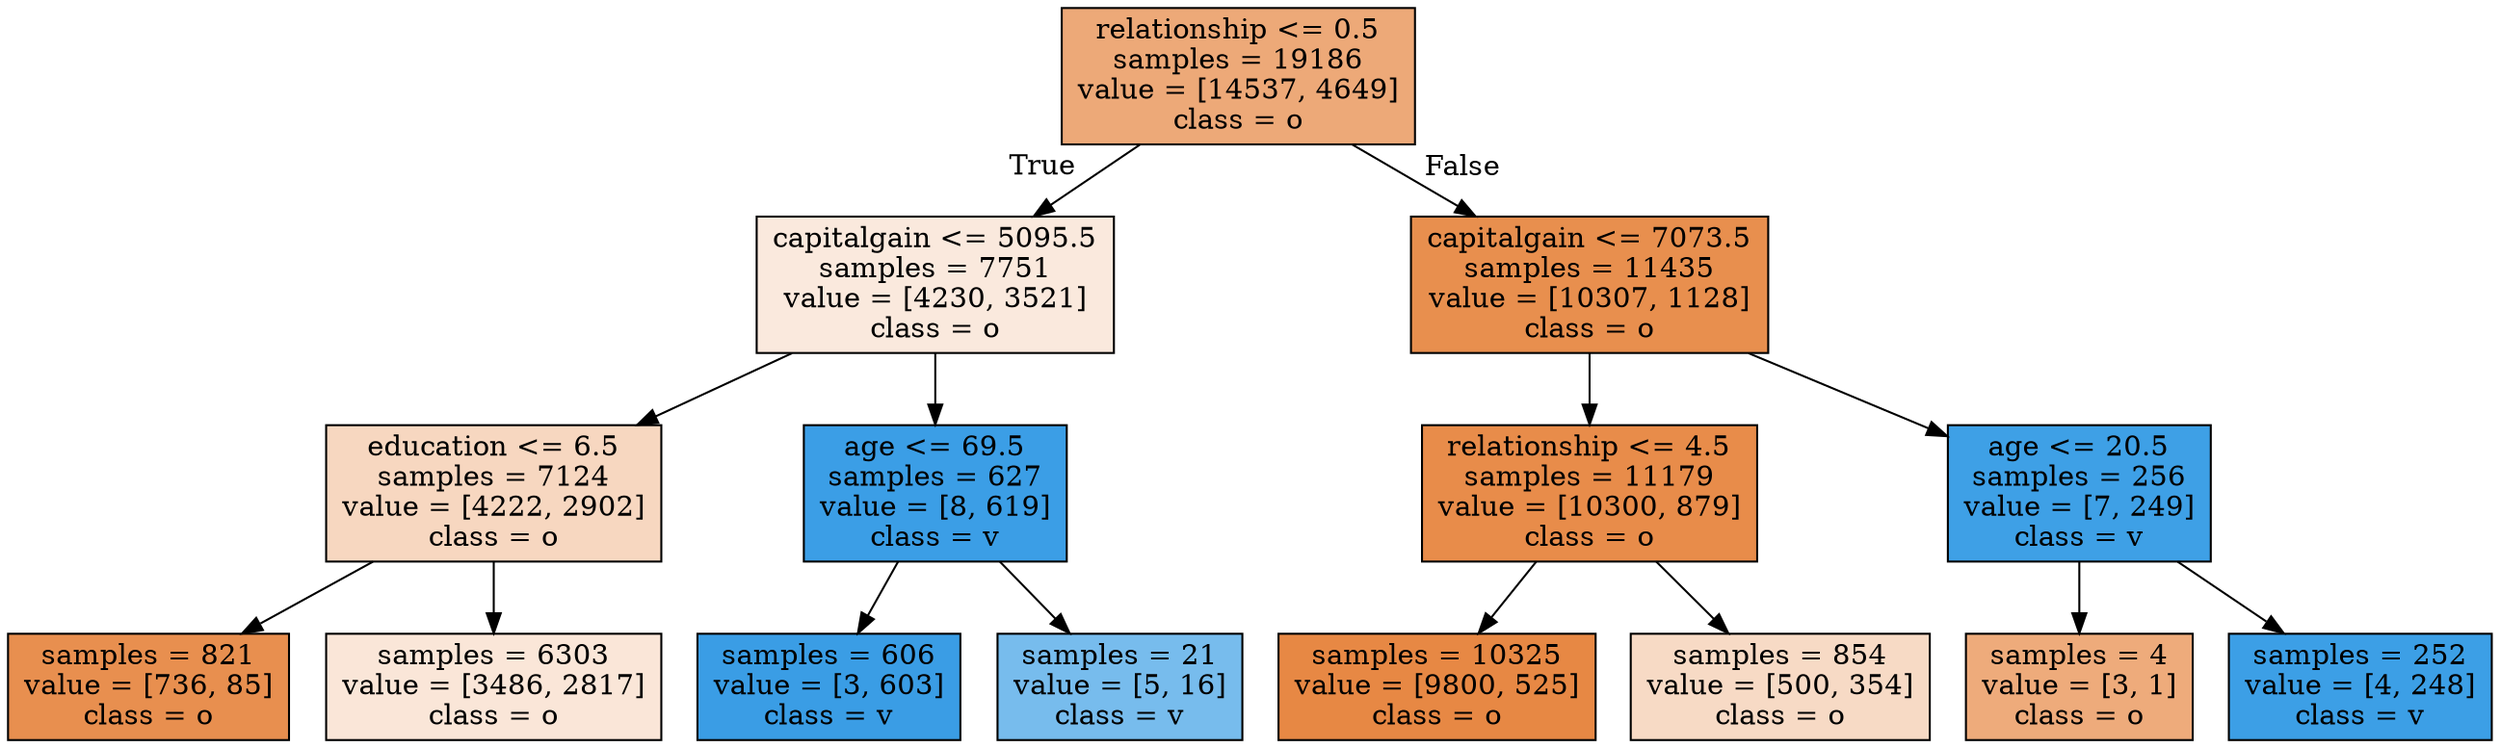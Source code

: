 digraph Tree {
node [shape=box, style="filled", color="black"] ;
0 [label="relationship <= 0.5\nsamples = 19186\nvalue = [14537, 4649]\nclass = o", fillcolor="#e58139ad"] ;
1 [label="capitalgain <= 5095.5\nsamples = 7751\nvalue = [4230, 3521]\nclass = o", fillcolor="#e581392b"] ;
0 -> 1 [labeldistance=2.5, labelangle=45, headlabel="True"] ;
2 [label="education <= 6.5\nsamples = 7124\nvalue = [4222, 2902]\nclass = o", fillcolor="#e5813950"] ;
1 -> 2 ;
3 [label="samples = 821\nvalue = [736, 85]\nclass = o", fillcolor="#e58139e2"] ;
2 -> 3 ;
4 [label="samples = 6303\nvalue = [3486, 2817]\nclass = o", fillcolor="#e5813931"] ;
2 -> 4 ;
5 [label="age <= 69.5\nsamples = 627\nvalue = [8, 619]\nclass = v", fillcolor="#399de5fc"] ;
1 -> 5 ;
6 [label="samples = 606\nvalue = [3, 603]\nclass = v", fillcolor="#399de5fe"] ;
5 -> 6 ;
7 [label="samples = 21\nvalue = [5, 16]\nclass = v", fillcolor="#399de5af"] ;
5 -> 7 ;
8 [label="capitalgain <= 7073.5\nsamples = 11435\nvalue = [10307, 1128]\nclass = o", fillcolor="#e58139e3"] ;
0 -> 8 [labeldistance=2.5, labelangle=-45, headlabel="False"] ;
9 [label="relationship <= 4.5\nsamples = 11179\nvalue = [10300, 879]\nclass = o", fillcolor="#e58139e9"] ;
8 -> 9 ;
10 [label="samples = 10325\nvalue = [9800, 525]\nclass = o", fillcolor="#e58139f1"] ;
9 -> 10 ;
11 [label="samples = 854\nvalue = [500, 354]\nclass = o", fillcolor="#e581394a"] ;
9 -> 11 ;
12 [label="age <= 20.5\nsamples = 256\nvalue = [7, 249]\nclass = v", fillcolor="#399de5f8"] ;
8 -> 12 ;
13 [label="samples = 4\nvalue = [3, 1]\nclass = o", fillcolor="#e58139aa"] ;
12 -> 13 ;
14 [label="samples = 252\nvalue = [4, 248]\nclass = v", fillcolor="#399de5fb"] ;
12 -> 14 ;
}